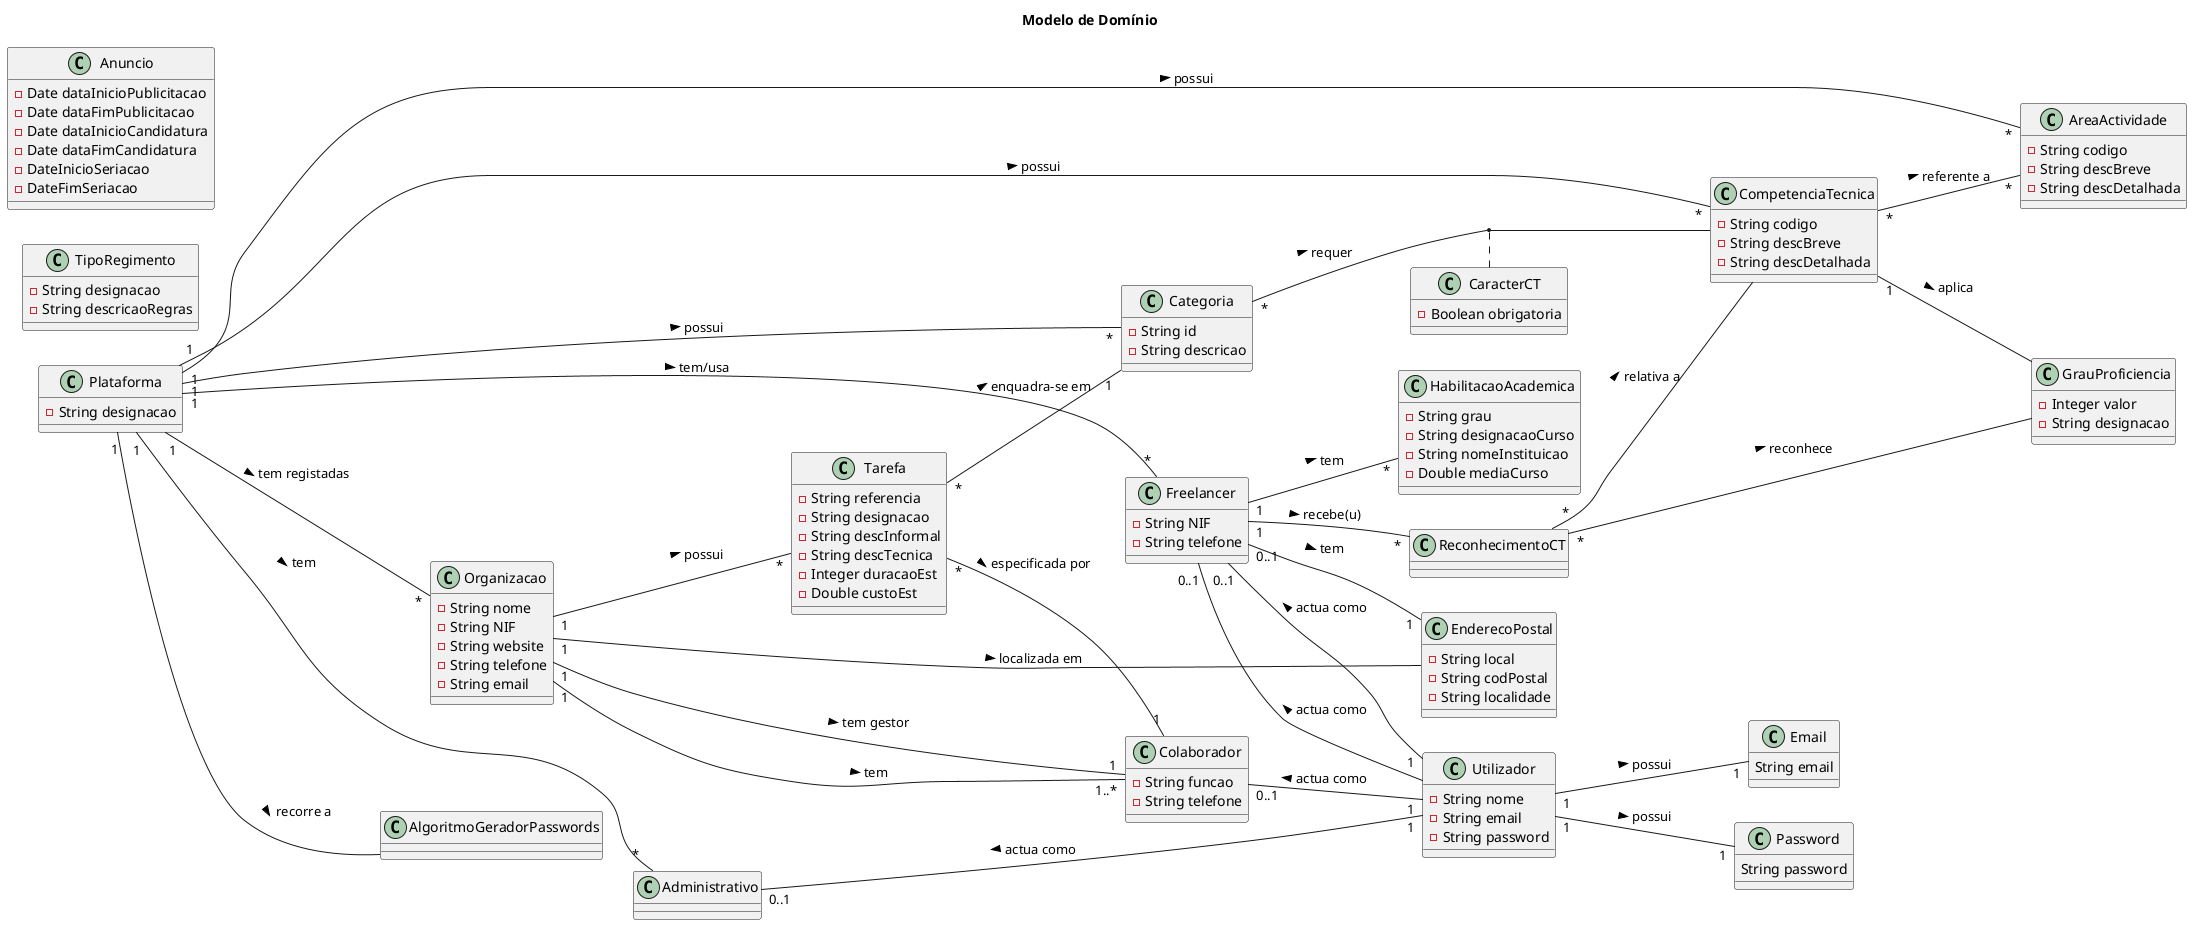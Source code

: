 @startuml
title Modelo de Domínio

left to right direction
class Plataforma {
    -String designacao
}

class AreaActividade {
    -String codigo
    -String descBreve
    -String descDetalhada
}

class CompetenciaTecnica {
    -String codigo
    -String descBreve
    -String descDetalhada
}

class Organizacao {
    -String nome
    -String NIF
    -String website
    -String telefone
    -String email
}

class TipoRegimento {
    -String designacao
    -String descricaoRegras
}
class Tarefa {
    -String referencia
    -String designacao
    -String descInformal
    -String descTecnica
    -Integer duracaoEst
    -Double custoEst
}

class CaracterCT {
    -Boolean obrigatoria
}

class Categoria {
    -String id
    -String descricao 
}

class Colaborador {
    -String funcao
    -String telefone
}

class EnderecoPostal {
    -String local
    -String codPostal
    -String localidade
}

class Freelancer {
    -String NIF
    -String telefone
}

class GrauProficiencia   {
    -Integer valor
    -String designacao
}

class ReconhecimentoCT {
}

class HabilitacaoAcademica {
    -String grau
    -String designacaoCurso
    -String nomeInstituicao
    -Double mediaCurso
}

class Administrativo {
}

class Utilizador {
    -String nome
    -String email
    -String password
}

class Password {
    String password
}

class Email {
    String email
}

class AlgoritmoGeradorPasswords {
    
}

class Anuncio {
    -Date dataInicioPublicitacao
    -Date dataFimPublicitacao
    -Date dataInicioCandidatura
    -Date dataFimCandidatura
    -DateInicioSeriacao
    -DateFimSeriacao
}

Plataforma"1" -- "*"Organizacao: tem registadas >
Plataforma"1" -- "*"Freelancer: tem/usa >
Plataforma"1" -- "*"Administrativo: tem >
Plataforma"1" -- "*"AreaActividade: possui >
Plataforma"1" -- "*"CompetenciaTecnica: possui >
Plataforma"1" -- "*"Categoria: possui >
Tarefa"*" -- "1"Categoria: enquadra-se em >
Tarefa"*" -- "1"Colaborador: especificada por >
CompetenciaTecnica"*" -- "*"AreaActividade: referente a >
Organizacao"1" -- "*"Tarefa: possui >
Organizacao"1" -- EnderecoPostal: localizada em >
Organizacao"1" -- "1"Colaborador: tem gestor >
Organizacao"1" -- "1..*"Colaborador: tem >
Freelancer"0..1" -- "1"Utilizador: actua como <
Administrativo"0..1" -- "1"Utilizador: actua como <
Colaborador"0..1" -- "1"Utilizador: actua como <
Categoria"*" -- CompetenciaTecnica: requer >
(Categoria, CompetenciaTecnica) . CaracterCT
Utilizador"1" -- "1"Email: possui >
Utilizador"1" -- "1"Password: possui >
Freelancer"0..1" -- "1"EnderecoPostal: tem >
Freelancer"1" -- "*"ReconhecimentoCT: recebe(u) >
Freelancer"1" -- "*"HabilitacaoAcademica: tem >
Freelancer"0..1" -- Utilizador: actua como <
Plataforma"1" -- AlgoritmoGeradorPasswords: recorre a >
ReconhecimentoCT"*" -- CompetenciaTecnica: relativa a >
ReconhecimentoCT"*" -- GrauProficiencia: reconhece >
CompetenciaTecnica"1" -- GrauProficiencia: aplica >
@enduml